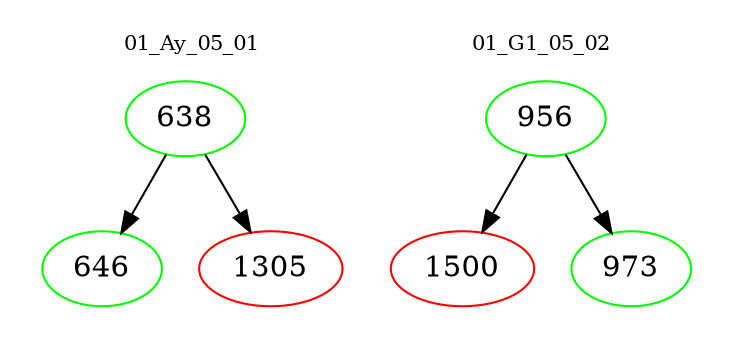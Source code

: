 digraph{
subgraph cluster_0 {
color = white
label = "01_Ay_05_01";
fontsize=10;
T0_638 [label="638", color="green"]
T0_638 -> T0_646 [color="black"]
T0_646 [label="646", color="green"]
T0_638 -> T0_1305 [color="black"]
T0_1305 [label="1305", color="red"]
}
subgraph cluster_1 {
color = white
label = "01_G1_05_02";
fontsize=10;
T1_956 [label="956", color="green"]
T1_956 -> T1_1500 [color="black"]
T1_1500 [label="1500", color="red"]
T1_956 -> T1_973 [color="black"]
T1_973 [label="973", color="green"]
}
}
